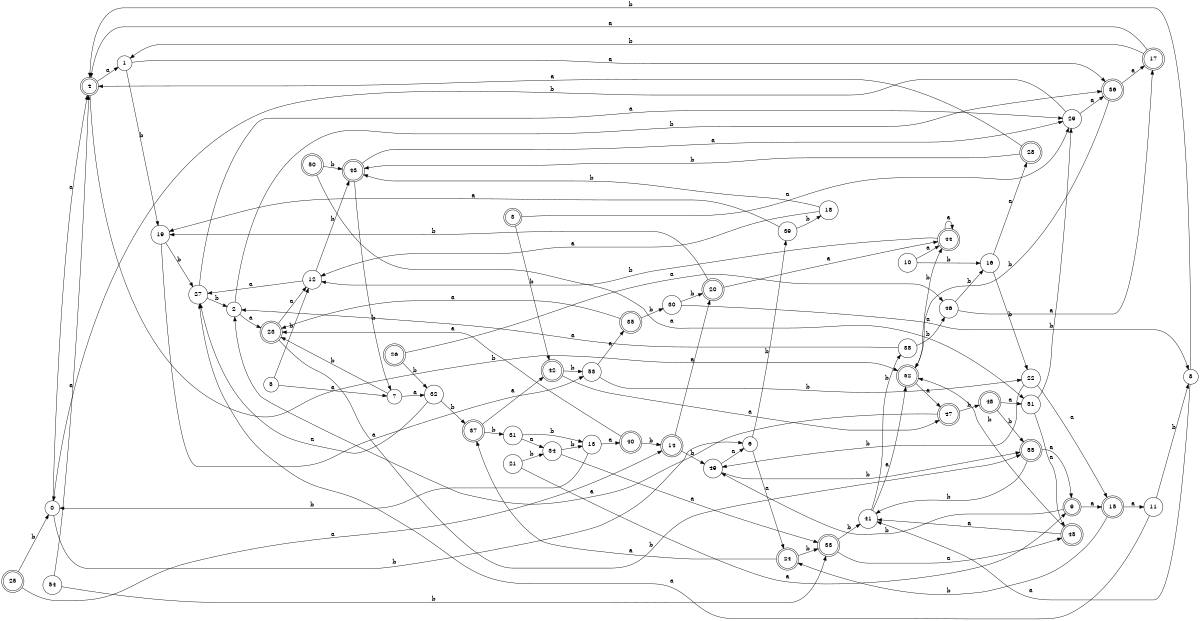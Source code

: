 digraph n45_6 {
__start0 [label="" shape="none"];

rankdir=LR;
size="8,5";

s0 [style="filled", color="black", fillcolor="white" shape="circle", label="0"];
s1 [style="filled", color="black", fillcolor="white" shape="circle", label="1"];
s2 [style="filled", color="black", fillcolor="white" shape="circle", label="2"];
s3 [style="rounded,filled", color="black", fillcolor="white" shape="doublecircle", label="3"];
s4 [style="rounded,filled", color="black", fillcolor="white" shape="doublecircle", label="4"];
s5 [style="filled", color="black", fillcolor="white" shape="circle", label="5"];
s6 [style="filled", color="black", fillcolor="white" shape="circle", label="6"];
s7 [style="filled", color="black", fillcolor="white" shape="circle", label="7"];
s8 [style="filled", color="black", fillcolor="white" shape="circle", label="8"];
s9 [style="rounded,filled", color="black", fillcolor="white" shape="doublecircle", label="9"];
s10 [style="filled", color="black", fillcolor="white" shape="circle", label="10"];
s11 [style="filled", color="black", fillcolor="white" shape="circle", label="11"];
s12 [style="filled", color="black", fillcolor="white" shape="circle", label="12"];
s13 [style="filled", color="black", fillcolor="white" shape="circle", label="13"];
s14 [style="rounded,filled", color="black", fillcolor="white" shape="doublecircle", label="14"];
s15 [style="rounded,filled", color="black", fillcolor="white" shape="doublecircle", label="15"];
s16 [style="filled", color="black", fillcolor="white" shape="circle", label="16"];
s17 [style="rounded,filled", color="black", fillcolor="white" shape="doublecircle", label="17"];
s18 [style="filled", color="black", fillcolor="white" shape="circle", label="18"];
s19 [style="filled", color="black", fillcolor="white" shape="circle", label="19"];
s20 [style="rounded,filled", color="black", fillcolor="white" shape="doublecircle", label="20"];
s21 [style="filled", color="black", fillcolor="white" shape="circle", label="21"];
s22 [style="filled", color="black", fillcolor="white" shape="circle", label="22"];
s23 [style="rounded,filled", color="black", fillcolor="white" shape="doublecircle", label="23"];
s24 [style="rounded,filled", color="black", fillcolor="white" shape="doublecircle", label="24"];
s25 [style="rounded,filled", color="black", fillcolor="white" shape="doublecircle", label="25"];
s26 [style="rounded,filled", color="black", fillcolor="white" shape="doublecircle", label="26"];
s27 [style="filled", color="black", fillcolor="white" shape="circle", label="27"];
s28 [style="rounded,filled", color="black", fillcolor="white" shape="doublecircle", label="28"];
s29 [style="filled", color="black", fillcolor="white" shape="circle", label="29"];
s30 [style="filled", color="black", fillcolor="white" shape="circle", label="30"];
s31 [style="filled", color="black", fillcolor="white" shape="circle", label="31"];
s32 [style="filled", color="black", fillcolor="white" shape="circle", label="32"];
s33 [style="rounded,filled", color="black", fillcolor="white" shape="doublecircle", label="33"];
s34 [style="filled", color="black", fillcolor="white" shape="circle", label="34"];
s35 [style="rounded,filled", color="black", fillcolor="white" shape="doublecircle", label="35"];
s36 [style="rounded,filled", color="black", fillcolor="white" shape="doublecircle", label="36"];
s37 [style="rounded,filled", color="black", fillcolor="white" shape="doublecircle", label="37"];
s38 [style="filled", color="black", fillcolor="white" shape="circle", label="38"];
s39 [style="filled", color="black", fillcolor="white" shape="circle", label="39"];
s40 [style="rounded,filled", color="black", fillcolor="white" shape="doublecircle", label="40"];
s41 [style="filled", color="black", fillcolor="white" shape="circle", label="41"];
s42 [style="rounded,filled", color="black", fillcolor="white" shape="doublecircle", label="42"];
s43 [style="rounded,filled", color="black", fillcolor="white" shape="doublecircle", label="43"];
s44 [style="rounded,filled", color="black", fillcolor="white" shape="doublecircle", label="44"];
s45 [style="rounded,filled", color="black", fillcolor="white" shape="doublecircle", label="45"];
s46 [style="filled", color="black", fillcolor="white" shape="circle", label="46"];
s47 [style="rounded,filled", color="black", fillcolor="white" shape="doublecircle", label="47"];
s48 [style="rounded,filled", color="black", fillcolor="white" shape="doublecircle", label="48"];
s49 [style="filled", color="black", fillcolor="white" shape="circle", label="49"];
s50 [style="rounded,filled", color="black", fillcolor="white" shape="doublecircle", label="50"];
s51 [style="filled", color="black", fillcolor="white" shape="circle", label="51"];
s52 [style="rounded,filled", color="black", fillcolor="white" shape="doublecircle", label="52"];
s53 [style="filled", color="black", fillcolor="white" shape="circle", label="53"];
s54 [style="filled", color="black", fillcolor="white" shape="circle", label="54"];
s55 [style="rounded,filled", color="black", fillcolor="white" shape="doublecircle", label="55"];
s0 -> s4 [label="a"];
s0 -> s6 [label="b"];
s1 -> s36 [label="a"];
s1 -> s19 [label="b"];
s2 -> s23 [label="a"];
s2 -> s36 [label="b"];
s3 -> s29 [label="a"];
s3 -> s42 [label="b"];
s4 -> s1 [label="a"];
s4 -> s52 [label="b"];
s5 -> s7 [label="a"];
s5 -> s12 [label="b"];
s6 -> s24 [label="a"];
s6 -> s39 [label="b"];
s7 -> s32 [label="a"];
s7 -> s23 [label="b"];
s8 -> s41 [label="a"];
s8 -> s4 [label="b"];
s9 -> s15 [label="a"];
s9 -> s49 [label="b"];
s10 -> s44 [label="a"];
s10 -> s16 [label="b"];
s11 -> s27 [label="a"];
s11 -> s8 [label="b"];
s12 -> s27 [label="a"];
s12 -> s43 [label="b"];
s13 -> s40 [label="a"];
s13 -> s0 [label="b"];
s14 -> s20 [label="a"];
s14 -> s49 [label="b"];
s15 -> s11 [label="a"];
s15 -> s24 [label="b"];
s16 -> s28 [label="a"];
s16 -> s22 [label="b"];
s17 -> s4 [label="a"];
s17 -> s1 [label="b"];
s18 -> s12 [label="a"];
s18 -> s43 [label="b"];
s19 -> s53 [label="a"];
s19 -> s27 [label="b"];
s20 -> s44 [label="a"];
s20 -> s19 [label="b"];
s21 -> s9 [label="a"];
s21 -> s34 [label="b"];
s22 -> s15 [label="a"];
s22 -> s49 [label="b"];
s23 -> s12 [label="a"];
s23 -> s55 [label="b"];
s24 -> s37 [label="a"];
s24 -> s33 [label="b"];
s25 -> s14 [label="a"];
s25 -> s0 [label="b"];
s26 -> s46 [label="a"];
s26 -> s32 [label="b"];
s27 -> s29 [label="a"];
s27 -> s2 [label="b"];
s28 -> s4 [label="a"];
s28 -> s43 [label="b"];
s29 -> s36 [label="a"];
s29 -> s0 [label="b"];
s30 -> s8 [label="a"];
s30 -> s20 [label="b"];
s31 -> s34 [label="a"];
s31 -> s13 [label="b"];
s32 -> s27 [label="a"];
s32 -> s37 [label="b"];
s33 -> s45 [label="a"];
s33 -> s41 [label="b"];
s34 -> s33 [label="a"];
s34 -> s13 [label="b"];
s35 -> s23 [label="a"];
s35 -> s30 [label="b"];
s36 -> s17 [label="a"];
s36 -> s52 [label="b"];
s37 -> s42 [label="a"];
s37 -> s31 [label="b"];
s38 -> s2 [label="a"];
s38 -> s46 [label="b"];
s39 -> s19 [label="a"];
s39 -> s18 [label="b"];
s40 -> s23 [label="a"];
s40 -> s14 [label="b"];
s41 -> s52 [label="a"];
s41 -> s38 [label="b"];
s42 -> s47 [label="a"];
s42 -> s53 [label="b"];
s43 -> s29 [label="a"];
s43 -> s7 [label="b"];
s44 -> s44 [label="a"];
s44 -> s12 [label="b"];
s45 -> s41 [label="a"];
s45 -> s52 [label="b"];
s46 -> s17 [label="a"];
s46 -> s16 [label="b"];
s47 -> s2 [label="a"];
s47 -> s48 [label="b"];
s48 -> s51 [label="a"];
s48 -> s55 [label="b"];
s49 -> s6 [label="a"];
s49 -> s55 [label="b"];
s50 -> s51 [label="a"];
s50 -> s43 [label="b"];
s51 -> s45 [label="a"];
s51 -> s29 [label="b"];
s52 -> s47 [label="a"];
s52 -> s44 [label="b"];
s53 -> s35 [label="a"];
s53 -> s22 [label="b"];
s54 -> s4 [label="a"];
s54 -> s33 [label="b"];
s55 -> s9 [label="a"];
s55 -> s41 [label="b"];

}